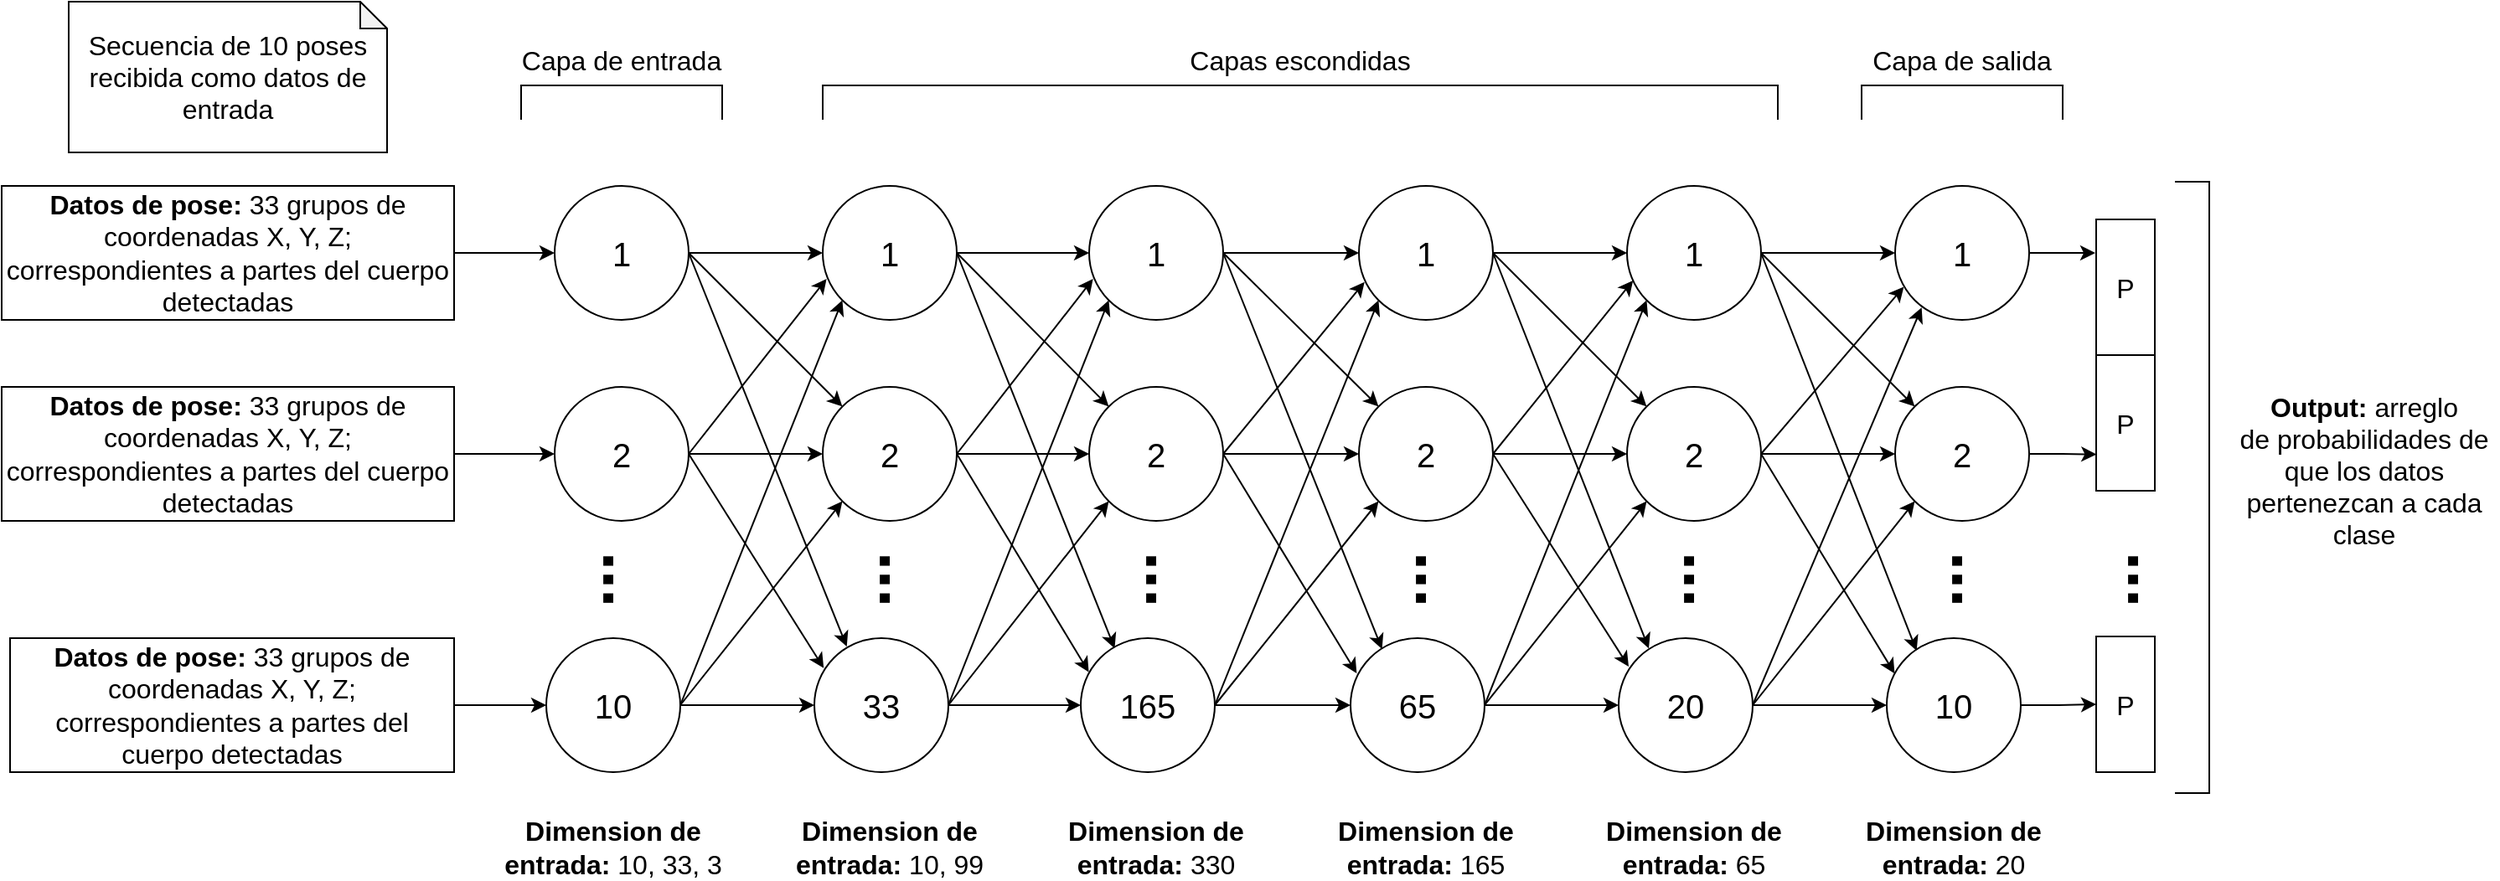 <mxfile version="21.6.2" type="device">
  <diagram name="Page-1" id="WB5qCOamn7baozvBDmfF">
    <mxGraphModel dx="2543" dy="1066" grid="1" gridSize="10" guides="1" tooltips="1" connect="1" arrows="1" fold="1" page="1" pageScale="1" pageWidth="850" pageHeight="1100" math="0" shadow="0">
      <root>
        <mxCell id="0" />
        <mxCell id="1" parent="0" />
        <mxCell id="oDgGaOkI5DZvR1JR4_Xj-66" style="rounded=0;orthogonalLoop=1;jettySize=auto;html=1;exitX=1;exitY=0.5;exitDx=0;exitDy=0;" edge="1" parent="1" source="PP41-zK5egdUzK_1vPsf-1" target="oDgGaOkI5DZvR1JR4_Xj-16">
          <mxGeometry relative="1" as="geometry" />
        </mxCell>
        <mxCell id="oDgGaOkI5DZvR1JR4_Xj-67" style="rounded=0;orthogonalLoop=1;jettySize=auto;html=1;exitX=1;exitY=0.5;exitDx=0;exitDy=0;entryX=0;entryY=0;entryDx=0;entryDy=0;" edge="1" parent="1" source="PP41-zK5egdUzK_1vPsf-1" target="oDgGaOkI5DZvR1JR4_Xj-17">
          <mxGeometry relative="1" as="geometry" />
        </mxCell>
        <mxCell id="oDgGaOkI5DZvR1JR4_Xj-69" style="rounded=0;orthogonalLoop=1;jettySize=auto;html=1;exitX=1;exitY=0.5;exitDx=0;exitDy=0;entryX=0.242;entryY=0.063;entryDx=0;entryDy=0;entryPerimeter=0;" edge="1" parent="1" source="PP41-zK5egdUzK_1vPsf-1" target="oDgGaOkI5DZvR1JR4_Xj-19">
          <mxGeometry relative="1" as="geometry" />
        </mxCell>
        <mxCell id="PP41-zK5egdUzK_1vPsf-1" value="1" style="ellipse;whiteSpace=wrap;html=1;aspect=fixed;fontSize=20;" parent="1" vertex="1">
          <mxGeometry x="160" y="120" width="80" height="80" as="geometry" />
        </mxCell>
        <mxCell id="oDgGaOkI5DZvR1JR4_Xj-70" style="rounded=0;orthogonalLoop=1;jettySize=auto;html=1;exitX=1;exitY=0.5;exitDx=0;exitDy=0;entryX=0.029;entryY=0.693;entryDx=0;entryDy=0;entryPerimeter=0;" edge="1" parent="1" source="PP41-zK5egdUzK_1vPsf-2" target="oDgGaOkI5DZvR1JR4_Xj-16">
          <mxGeometry relative="1" as="geometry" />
        </mxCell>
        <mxCell id="oDgGaOkI5DZvR1JR4_Xj-71" style="edgeStyle=orthogonalEdgeStyle;rounded=0;orthogonalLoop=1;jettySize=auto;html=1;exitX=1;exitY=0.5;exitDx=0;exitDy=0;entryX=0;entryY=0.5;entryDx=0;entryDy=0;" edge="1" parent="1" source="PP41-zK5egdUzK_1vPsf-2" target="oDgGaOkI5DZvR1JR4_Xj-17">
          <mxGeometry relative="1" as="geometry" />
        </mxCell>
        <mxCell id="oDgGaOkI5DZvR1JR4_Xj-73" style="rounded=0;orthogonalLoop=1;jettySize=auto;html=1;exitX=1;exitY=0.5;exitDx=0;exitDy=0;entryX=0.07;entryY=0.224;entryDx=0;entryDy=0;entryPerimeter=0;" edge="1" parent="1" source="PP41-zK5egdUzK_1vPsf-2" target="oDgGaOkI5DZvR1JR4_Xj-19">
          <mxGeometry relative="1" as="geometry" />
        </mxCell>
        <mxCell id="PP41-zK5egdUzK_1vPsf-2" value="2" style="ellipse;whiteSpace=wrap;html=1;aspect=fixed;fontSize=20;" parent="1" vertex="1">
          <mxGeometry x="160" y="240" width="80" height="80" as="geometry" />
        </mxCell>
        <mxCell id="oDgGaOkI5DZvR1JR4_Xj-75" style="edgeStyle=orthogonalEdgeStyle;rounded=0;orthogonalLoop=1;jettySize=auto;html=1;exitX=1;exitY=0.5;exitDx=0;exitDy=0;entryX=0;entryY=0.5;entryDx=0;entryDy=0;" edge="1" parent="1" source="PP41-zK5egdUzK_1vPsf-4" target="oDgGaOkI5DZvR1JR4_Xj-19">
          <mxGeometry relative="1" as="geometry" />
        </mxCell>
        <mxCell id="oDgGaOkI5DZvR1JR4_Xj-79" style="rounded=0;orthogonalLoop=1;jettySize=auto;html=1;exitX=1;exitY=0.5;exitDx=0;exitDy=0;entryX=0;entryY=1;entryDx=0;entryDy=0;" edge="1" parent="1" source="PP41-zK5egdUzK_1vPsf-4" target="oDgGaOkI5DZvR1JR4_Xj-16">
          <mxGeometry relative="1" as="geometry" />
        </mxCell>
        <mxCell id="oDgGaOkI5DZvR1JR4_Xj-80" style="rounded=0;orthogonalLoop=1;jettySize=auto;html=1;exitX=1;exitY=0.5;exitDx=0;exitDy=0;entryX=0;entryY=1;entryDx=0;entryDy=0;" edge="1" parent="1" source="PP41-zK5egdUzK_1vPsf-4" target="oDgGaOkI5DZvR1JR4_Xj-17">
          <mxGeometry relative="1" as="geometry" />
        </mxCell>
        <mxCell id="PP41-zK5egdUzK_1vPsf-4" value="10" style="ellipse;whiteSpace=wrap;html=1;aspect=fixed;fontSize=20;" parent="1" vertex="1">
          <mxGeometry x="155" y="390" width="80" height="80" as="geometry" />
        </mxCell>
        <mxCell id="PP41-zK5egdUzK_1vPsf-5" value="..." style="text;html=1;strokeColor=none;fillColor=none;align=center;verticalAlign=middle;whiteSpace=wrap;rounded=0;fontSize=40;fontStyle=1;horizontal=0;" parent="1" vertex="1">
          <mxGeometry x="155" y="340" width="50" height="30" as="geometry" />
        </mxCell>
        <mxCell id="oDgGaOkI5DZvR1JR4_Xj-1" value="" style="shape=partialRectangle;whiteSpace=wrap;html=1;bottom=1;right=1;left=1;top=0;fillColor=none;routingCenterX=-0.5;rotation=-180;" vertex="1" parent="1">
          <mxGeometry x="140" y="60" width="120" height="20" as="geometry" />
        </mxCell>
        <mxCell id="oDgGaOkI5DZvR1JR4_Xj-3" value="&lt;font style=&quot;font-size: 16px;&quot;&gt;Capa de entrada&lt;/font&gt;" style="text;html=1;strokeColor=none;fillColor=none;align=center;verticalAlign=middle;whiteSpace=wrap;rounded=0;" vertex="1" parent="1">
          <mxGeometry x="130" y="30" width="140" height="30" as="geometry" />
        </mxCell>
        <mxCell id="oDgGaOkI5DZvR1JR4_Xj-4" value="" style="shape=partialRectangle;whiteSpace=wrap;html=1;bottom=1;right=1;left=1;top=0;fillColor=none;routingCenterX=-0.5;rotation=-180;" vertex="1" parent="1">
          <mxGeometry x="320" y="60" width="570" height="20" as="geometry" />
        </mxCell>
        <mxCell id="oDgGaOkI5DZvR1JR4_Xj-5" value="&lt;font style=&quot;font-size: 16px;&quot;&gt;Capas escondidas&lt;/font&gt;" style="text;html=1;strokeColor=none;fillColor=none;align=center;verticalAlign=middle;whiteSpace=wrap;rounded=0;" vertex="1" parent="1">
          <mxGeometry x="535" y="30" width="140" height="30" as="geometry" />
        </mxCell>
        <mxCell id="oDgGaOkI5DZvR1JR4_Xj-7" style="edgeStyle=orthogonalEdgeStyle;rounded=0;orthogonalLoop=1;jettySize=auto;html=1;exitX=1;exitY=0.5;exitDx=0;exitDy=0;entryX=0;entryY=0.5;entryDx=0;entryDy=0;" edge="1" parent="1" source="oDgGaOkI5DZvR1JR4_Xj-6" target="PP41-zK5egdUzK_1vPsf-1">
          <mxGeometry relative="1" as="geometry" />
        </mxCell>
        <mxCell id="oDgGaOkI5DZvR1JR4_Xj-6" value="&lt;b style=&quot;font-size: 16px;&quot;&gt;Datos de pose:&lt;/b&gt; 33 grupos de coordenadas X, Y, Z; correspondientes a partes del cuerpo detectadas" style="rounded=0;whiteSpace=wrap;html=1;fontSize=16;" vertex="1" parent="1">
          <mxGeometry x="-170" y="120" width="270" height="80" as="geometry" />
        </mxCell>
        <mxCell id="oDgGaOkI5DZvR1JR4_Xj-11" style="edgeStyle=orthogonalEdgeStyle;rounded=0;orthogonalLoop=1;jettySize=auto;html=1;exitX=1;exitY=0.5;exitDx=0;exitDy=0;entryX=0;entryY=0.5;entryDx=0;entryDy=0;" edge="1" parent="1" source="oDgGaOkI5DZvR1JR4_Xj-8" target="PP41-zK5egdUzK_1vPsf-2">
          <mxGeometry relative="1" as="geometry" />
        </mxCell>
        <mxCell id="oDgGaOkI5DZvR1JR4_Xj-8" value="&lt;b style=&quot;font-size: 16px;&quot;&gt;Datos de pose:&lt;/b&gt; 33 grupos de coordenadas X, Y, Z; correspondientes a partes del cuerpo detectadas" style="rounded=0;whiteSpace=wrap;html=1;fontSize=16;" vertex="1" parent="1">
          <mxGeometry x="-170" y="240" width="270" height="80" as="geometry" />
        </mxCell>
        <mxCell id="oDgGaOkI5DZvR1JR4_Xj-13" style="edgeStyle=orthogonalEdgeStyle;rounded=0;orthogonalLoop=1;jettySize=auto;html=1;exitX=1;exitY=0.5;exitDx=0;exitDy=0;entryX=0;entryY=0.5;entryDx=0;entryDy=0;" edge="1" parent="1" source="oDgGaOkI5DZvR1JR4_Xj-10" target="PP41-zK5egdUzK_1vPsf-4">
          <mxGeometry relative="1" as="geometry" />
        </mxCell>
        <mxCell id="oDgGaOkI5DZvR1JR4_Xj-10" value="&lt;b style=&quot;font-size: 16px;&quot;&gt;Datos de pose:&lt;/b&gt; 33 grupos de coordenadas X, Y, Z; correspondientes a partes del cuerpo detectadas" style="rounded=0;whiteSpace=wrap;html=1;fontSize=16;" vertex="1" parent="1">
          <mxGeometry x="-165" y="390" width="265" height="80" as="geometry" />
        </mxCell>
        <mxCell id="oDgGaOkI5DZvR1JR4_Xj-15" value="Secuencia de 10 poses recibida como datos de entrada" style="shape=note;whiteSpace=wrap;html=1;backgroundOutline=1;darkOpacity=0.05;size=16;fontSize=16;" vertex="1" parent="1">
          <mxGeometry x="-130" y="10" width="190" height="90" as="geometry" />
        </mxCell>
        <mxCell id="oDgGaOkI5DZvR1JR4_Xj-81" style="edgeStyle=orthogonalEdgeStyle;rounded=0;orthogonalLoop=1;jettySize=auto;html=1;exitX=1;exitY=0.5;exitDx=0;exitDy=0;" edge="1" parent="1" source="oDgGaOkI5DZvR1JR4_Xj-16" target="oDgGaOkI5DZvR1JR4_Xj-33">
          <mxGeometry relative="1" as="geometry" />
        </mxCell>
        <mxCell id="oDgGaOkI5DZvR1JR4_Xj-93" style="rounded=0;orthogonalLoop=1;jettySize=auto;html=1;exitX=1;exitY=0.5;exitDx=0;exitDy=0;entryX=0;entryY=0;entryDx=0;entryDy=0;" edge="1" parent="1" source="oDgGaOkI5DZvR1JR4_Xj-16" target="oDgGaOkI5DZvR1JR4_Xj-34">
          <mxGeometry relative="1" as="geometry" />
        </mxCell>
        <mxCell id="oDgGaOkI5DZvR1JR4_Xj-94" style="rounded=0;orthogonalLoop=1;jettySize=auto;html=1;exitX=1;exitY=0.5;exitDx=0;exitDy=0;entryX=0.253;entryY=0.077;entryDx=0;entryDy=0;entryPerimeter=0;" edge="1" parent="1" source="oDgGaOkI5DZvR1JR4_Xj-16" target="oDgGaOkI5DZvR1JR4_Xj-36">
          <mxGeometry relative="1" as="geometry" />
        </mxCell>
        <mxCell id="oDgGaOkI5DZvR1JR4_Xj-16" value="1" style="ellipse;whiteSpace=wrap;html=1;aspect=fixed;fontSize=20;" vertex="1" parent="1">
          <mxGeometry x="320" y="120" width="80" height="80" as="geometry" />
        </mxCell>
        <mxCell id="oDgGaOkI5DZvR1JR4_Xj-82" style="edgeStyle=orthogonalEdgeStyle;rounded=0;orthogonalLoop=1;jettySize=auto;html=1;exitX=1;exitY=0.5;exitDx=0;exitDy=0;entryX=0;entryY=0.5;entryDx=0;entryDy=0;" edge="1" parent="1" source="oDgGaOkI5DZvR1JR4_Xj-17" target="oDgGaOkI5DZvR1JR4_Xj-34">
          <mxGeometry relative="1" as="geometry" />
        </mxCell>
        <mxCell id="oDgGaOkI5DZvR1JR4_Xj-95" style="rounded=0;orthogonalLoop=1;jettySize=auto;html=1;exitX=1;exitY=0.5;exitDx=0;exitDy=0;entryX=0.029;entryY=0.694;entryDx=0;entryDy=0;entryPerimeter=0;" edge="1" parent="1" source="oDgGaOkI5DZvR1JR4_Xj-17" target="oDgGaOkI5DZvR1JR4_Xj-33">
          <mxGeometry relative="1" as="geometry" />
        </mxCell>
        <mxCell id="oDgGaOkI5DZvR1JR4_Xj-96" style="rounded=0;orthogonalLoop=1;jettySize=auto;html=1;exitX=1;exitY=0.5;exitDx=0;exitDy=0;entryX=0.06;entryY=0.254;entryDx=0;entryDy=0;entryPerimeter=0;" edge="1" parent="1" source="oDgGaOkI5DZvR1JR4_Xj-17" target="oDgGaOkI5DZvR1JR4_Xj-36">
          <mxGeometry relative="1" as="geometry" />
        </mxCell>
        <mxCell id="oDgGaOkI5DZvR1JR4_Xj-17" value="2" style="ellipse;whiteSpace=wrap;html=1;aspect=fixed;fontSize=20;" vertex="1" parent="1">
          <mxGeometry x="320" y="240" width="80" height="80" as="geometry" />
        </mxCell>
        <mxCell id="oDgGaOkI5DZvR1JR4_Xj-83" style="edgeStyle=orthogonalEdgeStyle;rounded=0;orthogonalLoop=1;jettySize=auto;html=1;exitX=1;exitY=0.5;exitDx=0;exitDy=0;entryX=0;entryY=0.5;entryDx=0;entryDy=0;" edge="1" parent="1" source="oDgGaOkI5DZvR1JR4_Xj-19" target="oDgGaOkI5DZvR1JR4_Xj-36">
          <mxGeometry relative="1" as="geometry" />
        </mxCell>
        <mxCell id="oDgGaOkI5DZvR1JR4_Xj-97" style="rounded=0;orthogonalLoop=1;jettySize=auto;html=1;exitX=1;exitY=0.5;exitDx=0;exitDy=0;entryX=0;entryY=1;entryDx=0;entryDy=0;" edge="1" parent="1" source="oDgGaOkI5DZvR1JR4_Xj-19" target="oDgGaOkI5DZvR1JR4_Xj-33">
          <mxGeometry relative="1" as="geometry" />
        </mxCell>
        <mxCell id="oDgGaOkI5DZvR1JR4_Xj-98" style="rounded=0;orthogonalLoop=1;jettySize=auto;html=1;exitX=1;exitY=0.5;exitDx=0;exitDy=0;entryX=0;entryY=1;entryDx=0;entryDy=0;" edge="1" parent="1" source="oDgGaOkI5DZvR1JR4_Xj-19" target="oDgGaOkI5DZvR1JR4_Xj-34">
          <mxGeometry relative="1" as="geometry" />
        </mxCell>
        <mxCell id="oDgGaOkI5DZvR1JR4_Xj-19" value="33" style="ellipse;whiteSpace=wrap;html=1;aspect=fixed;fontSize=20;" vertex="1" parent="1">
          <mxGeometry x="315" y="390" width="80" height="80" as="geometry" />
        </mxCell>
        <mxCell id="oDgGaOkI5DZvR1JR4_Xj-20" value="..." style="text;html=1;strokeColor=none;fillColor=none;align=center;verticalAlign=middle;whiteSpace=wrap;rounded=0;fontSize=40;fontStyle=1;horizontal=0;" vertex="1" parent="1">
          <mxGeometry x="320" y="340" width="50" height="30" as="geometry" />
        </mxCell>
        <mxCell id="oDgGaOkI5DZvR1JR4_Xj-21" value="&lt;font style=&quot;font-size: 16px;&quot;&gt;&lt;b&gt;Dimension de entrada: &lt;/b&gt;10, 33, 3&lt;/font&gt;" style="text;html=1;strokeColor=none;fillColor=none;align=center;verticalAlign=middle;whiteSpace=wrap;rounded=0;" vertex="1" parent="1">
          <mxGeometry x="125" y="500" width="140" height="30" as="geometry" />
        </mxCell>
        <mxCell id="oDgGaOkI5DZvR1JR4_Xj-22" value="&lt;font style=&quot;font-size: 16px;&quot;&gt;&lt;b&gt;Dimension de entrada: &lt;/b&gt;10, 99&lt;/font&gt;" style="text;html=1;strokeColor=none;fillColor=none;align=center;verticalAlign=middle;whiteSpace=wrap;rounded=0;" vertex="1" parent="1">
          <mxGeometry x="290" y="500" width="140" height="30" as="geometry" />
        </mxCell>
        <mxCell id="oDgGaOkI5DZvR1JR4_Xj-84" style="edgeStyle=orthogonalEdgeStyle;rounded=0;orthogonalLoop=1;jettySize=auto;html=1;exitX=1;exitY=0.5;exitDx=0;exitDy=0;entryX=0;entryY=0.5;entryDx=0;entryDy=0;" edge="1" parent="1" source="oDgGaOkI5DZvR1JR4_Xj-33" target="oDgGaOkI5DZvR1JR4_Xj-39">
          <mxGeometry relative="1" as="geometry" />
        </mxCell>
        <mxCell id="oDgGaOkI5DZvR1JR4_Xj-99" style="rounded=0;orthogonalLoop=1;jettySize=auto;html=1;exitX=1;exitY=0.5;exitDx=0;exitDy=0;entryX=0;entryY=0;entryDx=0;entryDy=0;" edge="1" parent="1" source="oDgGaOkI5DZvR1JR4_Xj-33" target="oDgGaOkI5DZvR1JR4_Xj-40">
          <mxGeometry relative="1" as="geometry" />
        </mxCell>
        <mxCell id="oDgGaOkI5DZvR1JR4_Xj-102" style="rounded=0;orthogonalLoop=1;jettySize=auto;html=1;exitX=1;exitY=0.5;exitDx=0;exitDy=0;entryX=0.235;entryY=0.081;entryDx=0;entryDy=0;entryPerimeter=0;" edge="1" parent="1" source="oDgGaOkI5DZvR1JR4_Xj-33" target="oDgGaOkI5DZvR1JR4_Xj-42">
          <mxGeometry relative="1" as="geometry" />
        </mxCell>
        <mxCell id="oDgGaOkI5DZvR1JR4_Xj-33" value="1" style="ellipse;whiteSpace=wrap;html=1;aspect=fixed;fontSize=20;" vertex="1" parent="1">
          <mxGeometry x="479" y="120" width="80" height="80" as="geometry" />
        </mxCell>
        <mxCell id="oDgGaOkI5DZvR1JR4_Xj-85" style="edgeStyle=orthogonalEdgeStyle;rounded=0;orthogonalLoop=1;jettySize=auto;html=1;exitX=1;exitY=0.5;exitDx=0;exitDy=0;entryX=0;entryY=0.5;entryDx=0;entryDy=0;" edge="1" parent="1" source="oDgGaOkI5DZvR1JR4_Xj-34" target="oDgGaOkI5DZvR1JR4_Xj-40">
          <mxGeometry relative="1" as="geometry" />
        </mxCell>
        <mxCell id="oDgGaOkI5DZvR1JR4_Xj-100" style="rounded=0;orthogonalLoop=1;jettySize=auto;html=1;exitX=1;exitY=0.5;exitDx=0;exitDy=0;entryX=0.042;entryY=0.717;entryDx=0;entryDy=0;entryPerimeter=0;" edge="1" parent="1" source="oDgGaOkI5DZvR1JR4_Xj-34" target="oDgGaOkI5DZvR1JR4_Xj-39">
          <mxGeometry relative="1" as="geometry" />
        </mxCell>
        <mxCell id="oDgGaOkI5DZvR1JR4_Xj-103" style="rounded=0;orthogonalLoop=1;jettySize=auto;html=1;exitX=1;exitY=0.5;exitDx=0;exitDy=0;entryX=0.046;entryY=0.263;entryDx=0;entryDy=0;entryPerimeter=0;" edge="1" parent="1" source="oDgGaOkI5DZvR1JR4_Xj-34" target="oDgGaOkI5DZvR1JR4_Xj-42">
          <mxGeometry relative="1" as="geometry" />
        </mxCell>
        <mxCell id="oDgGaOkI5DZvR1JR4_Xj-34" value="2" style="ellipse;whiteSpace=wrap;html=1;aspect=fixed;fontSize=20;" vertex="1" parent="1">
          <mxGeometry x="479" y="240" width="80" height="80" as="geometry" />
        </mxCell>
        <mxCell id="oDgGaOkI5DZvR1JR4_Xj-86" style="edgeStyle=orthogonalEdgeStyle;rounded=0;orthogonalLoop=1;jettySize=auto;html=1;exitX=1;exitY=0.5;exitDx=0;exitDy=0;entryX=0;entryY=0.5;entryDx=0;entryDy=0;" edge="1" parent="1" source="oDgGaOkI5DZvR1JR4_Xj-36" target="oDgGaOkI5DZvR1JR4_Xj-42">
          <mxGeometry relative="1" as="geometry" />
        </mxCell>
        <mxCell id="oDgGaOkI5DZvR1JR4_Xj-104" style="rounded=0;orthogonalLoop=1;jettySize=auto;html=1;exitX=1;exitY=0.5;exitDx=0;exitDy=0;entryX=0;entryY=1;entryDx=0;entryDy=0;" edge="1" parent="1" source="oDgGaOkI5DZvR1JR4_Xj-36" target="oDgGaOkI5DZvR1JR4_Xj-39">
          <mxGeometry relative="1" as="geometry" />
        </mxCell>
        <mxCell id="oDgGaOkI5DZvR1JR4_Xj-105" style="rounded=0;orthogonalLoop=1;jettySize=auto;html=1;exitX=1;exitY=0.5;exitDx=0;exitDy=0;entryX=0;entryY=1;entryDx=0;entryDy=0;" edge="1" parent="1" source="oDgGaOkI5DZvR1JR4_Xj-36" target="oDgGaOkI5DZvR1JR4_Xj-40">
          <mxGeometry relative="1" as="geometry" />
        </mxCell>
        <mxCell id="oDgGaOkI5DZvR1JR4_Xj-36" value="165" style="ellipse;whiteSpace=wrap;html=1;aspect=fixed;fontSize=20;" vertex="1" parent="1">
          <mxGeometry x="474" y="390" width="80" height="80" as="geometry" />
        </mxCell>
        <mxCell id="oDgGaOkI5DZvR1JR4_Xj-37" value="..." style="text;html=1;strokeColor=none;fillColor=none;align=center;verticalAlign=middle;whiteSpace=wrap;rounded=0;fontSize=40;fontStyle=1;horizontal=0;" vertex="1" parent="1">
          <mxGeometry x="479" y="340" width="50" height="30" as="geometry" />
        </mxCell>
        <mxCell id="oDgGaOkI5DZvR1JR4_Xj-38" value="&lt;font style=&quot;font-size: 16px;&quot;&gt;&lt;b&gt;Dimension de entrada: &lt;/b&gt;330&lt;/font&gt;" style="text;html=1;strokeColor=none;fillColor=none;align=center;verticalAlign=middle;whiteSpace=wrap;rounded=0;" vertex="1" parent="1">
          <mxGeometry x="449" y="500" width="140" height="30" as="geometry" />
        </mxCell>
        <mxCell id="oDgGaOkI5DZvR1JR4_Xj-87" style="edgeStyle=orthogonalEdgeStyle;rounded=0;orthogonalLoop=1;jettySize=auto;html=1;exitX=1;exitY=0.5;exitDx=0;exitDy=0;entryX=0;entryY=0.5;entryDx=0;entryDy=0;" edge="1" parent="1" source="oDgGaOkI5DZvR1JR4_Xj-39" target="oDgGaOkI5DZvR1JR4_Xj-45">
          <mxGeometry relative="1" as="geometry" />
        </mxCell>
        <mxCell id="oDgGaOkI5DZvR1JR4_Xj-106" style="rounded=0;orthogonalLoop=1;jettySize=auto;html=1;exitX=1;exitY=0.5;exitDx=0;exitDy=0;entryX=0;entryY=0;entryDx=0;entryDy=0;" edge="1" parent="1" source="oDgGaOkI5DZvR1JR4_Xj-39" target="oDgGaOkI5DZvR1JR4_Xj-46">
          <mxGeometry relative="1" as="geometry" />
        </mxCell>
        <mxCell id="oDgGaOkI5DZvR1JR4_Xj-109" style="rounded=0;orthogonalLoop=1;jettySize=auto;html=1;exitX=1;exitY=0.5;exitDx=0;exitDy=0;entryX=0.225;entryY=0.077;entryDx=0;entryDy=0;entryPerimeter=0;" edge="1" parent="1" source="oDgGaOkI5DZvR1JR4_Xj-39" target="oDgGaOkI5DZvR1JR4_Xj-48">
          <mxGeometry relative="1" as="geometry" />
        </mxCell>
        <mxCell id="oDgGaOkI5DZvR1JR4_Xj-39" value="1" style="ellipse;whiteSpace=wrap;html=1;aspect=fixed;fontSize=20;" vertex="1" parent="1">
          <mxGeometry x="640" y="120" width="80" height="80" as="geometry" />
        </mxCell>
        <mxCell id="oDgGaOkI5DZvR1JR4_Xj-88" style="edgeStyle=orthogonalEdgeStyle;rounded=0;orthogonalLoop=1;jettySize=auto;html=1;exitX=1;exitY=0.5;exitDx=0;exitDy=0;entryX=0;entryY=0.5;entryDx=0;entryDy=0;" edge="1" parent="1" source="oDgGaOkI5DZvR1JR4_Xj-40" target="oDgGaOkI5DZvR1JR4_Xj-46">
          <mxGeometry relative="1" as="geometry" />
        </mxCell>
        <mxCell id="oDgGaOkI5DZvR1JR4_Xj-107" style="rounded=0;orthogonalLoop=1;jettySize=auto;html=1;exitX=1;exitY=0.5;exitDx=0;exitDy=0;entryX=0.045;entryY=0.706;entryDx=0;entryDy=0;entryPerimeter=0;" edge="1" parent="1" source="oDgGaOkI5DZvR1JR4_Xj-40" target="oDgGaOkI5DZvR1JR4_Xj-45">
          <mxGeometry relative="1" as="geometry" />
        </mxCell>
        <mxCell id="oDgGaOkI5DZvR1JR4_Xj-110" style="rounded=0;orthogonalLoop=1;jettySize=auto;html=1;exitX=1;exitY=0.5;exitDx=0;exitDy=0;entryX=0.075;entryY=0.213;entryDx=0;entryDy=0;entryPerimeter=0;" edge="1" parent="1" source="oDgGaOkI5DZvR1JR4_Xj-40" target="oDgGaOkI5DZvR1JR4_Xj-48">
          <mxGeometry relative="1" as="geometry" />
        </mxCell>
        <mxCell id="oDgGaOkI5DZvR1JR4_Xj-40" value="2" style="ellipse;whiteSpace=wrap;html=1;aspect=fixed;fontSize=20;" vertex="1" parent="1">
          <mxGeometry x="640" y="240" width="80" height="80" as="geometry" />
        </mxCell>
        <mxCell id="oDgGaOkI5DZvR1JR4_Xj-89" style="edgeStyle=orthogonalEdgeStyle;rounded=0;orthogonalLoop=1;jettySize=auto;html=1;exitX=1;exitY=0.5;exitDx=0;exitDy=0;entryX=0;entryY=0.5;entryDx=0;entryDy=0;" edge="1" parent="1" source="oDgGaOkI5DZvR1JR4_Xj-42" target="oDgGaOkI5DZvR1JR4_Xj-48">
          <mxGeometry relative="1" as="geometry" />
        </mxCell>
        <mxCell id="oDgGaOkI5DZvR1JR4_Xj-111" style="rounded=0;orthogonalLoop=1;jettySize=auto;html=1;exitX=1;exitY=0.5;exitDx=0;exitDy=0;entryX=0;entryY=1;entryDx=0;entryDy=0;" edge="1" parent="1" source="oDgGaOkI5DZvR1JR4_Xj-42" target="oDgGaOkI5DZvR1JR4_Xj-45">
          <mxGeometry relative="1" as="geometry" />
        </mxCell>
        <mxCell id="oDgGaOkI5DZvR1JR4_Xj-112" style="rounded=0;orthogonalLoop=1;jettySize=auto;html=1;exitX=1;exitY=0.5;exitDx=0;exitDy=0;entryX=0;entryY=1;entryDx=0;entryDy=0;" edge="1" parent="1" source="oDgGaOkI5DZvR1JR4_Xj-42" target="oDgGaOkI5DZvR1JR4_Xj-46">
          <mxGeometry relative="1" as="geometry" />
        </mxCell>
        <mxCell id="oDgGaOkI5DZvR1JR4_Xj-42" value="65" style="ellipse;whiteSpace=wrap;html=1;aspect=fixed;fontSize=20;" vertex="1" parent="1">
          <mxGeometry x="635" y="390" width="80" height="80" as="geometry" />
        </mxCell>
        <mxCell id="oDgGaOkI5DZvR1JR4_Xj-43" value="..." style="text;html=1;strokeColor=none;fillColor=none;align=center;verticalAlign=middle;whiteSpace=wrap;rounded=0;fontSize=40;fontStyle=1;horizontal=0;" vertex="1" parent="1">
          <mxGeometry x="640" y="340" width="50" height="30" as="geometry" />
        </mxCell>
        <mxCell id="oDgGaOkI5DZvR1JR4_Xj-44" value="&lt;font style=&quot;font-size: 16px;&quot;&gt;&lt;b&gt;Dimension de entrada:&lt;/b&gt;&amp;nbsp;165&lt;/font&gt;" style="text;html=1;strokeColor=none;fillColor=none;align=center;verticalAlign=middle;whiteSpace=wrap;rounded=0;" vertex="1" parent="1">
          <mxGeometry x="610" y="500" width="140" height="30" as="geometry" />
        </mxCell>
        <mxCell id="oDgGaOkI5DZvR1JR4_Xj-90" style="edgeStyle=orthogonalEdgeStyle;rounded=0;orthogonalLoop=1;jettySize=auto;html=1;exitX=1;exitY=0.5;exitDx=0;exitDy=0;entryX=0;entryY=0.5;entryDx=0;entryDy=0;" edge="1" parent="1" source="oDgGaOkI5DZvR1JR4_Xj-45" target="oDgGaOkI5DZvR1JR4_Xj-52">
          <mxGeometry relative="1" as="geometry" />
        </mxCell>
        <mxCell id="oDgGaOkI5DZvR1JR4_Xj-113" style="rounded=0;orthogonalLoop=1;jettySize=auto;html=1;exitX=1;exitY=0.5;exitDx=0;exitDy=0;entryX=0;entryY=0;entryDx=0;entryDy=0;" edge="1" parent="1" source="oDgGaOkI5DZvR1JR4_Xj-45" target="oDgGaOkI5DZvR1JR4_Xj-57">
          <mxGeometry relative="1" as="geometry" />
        </mxCell>
        <mxCell id="oDgGaOkI5DZvR1JR4_Xj-114" style="rounded=0;orthogonalLoop=1;jettySize=auto;html=1;exitX=1;exitY=0.5;exitDx=0;exitDy=0;entryX=0.223;entryY=0.095;entryDx=0;entryDy=0;entryPerimeter=0;" edge="1" parent="1" source="oDgGaOkI5DZvR1JR4_Xj-45" target="oDgGaOkI5DZvR1JR4_Xj-59">
          <mxGeometry relative="1" as="geometry" />
        </mxCell>
        <mxCell id="oDgGaOkI5DZvR1JR4_Xj-45" value="1" style="ellipse;whiteSpace=wrap;html=1;aspect=fixed;fontSize=20;" vertex="1" parent="1">
          <mxGeometry x="800" y="120" width="80" height="80" as="geometry" />
        </mxCell>
        <mxCell id="oDgGaOkI5DZvR1JR4_Xj-91" style="edgeStyle=orthogonalEdgeStyle;rounded=0;orthogonalLoop=1;jettySize=auto;html=1;exitX=1;exitY=0.5;exitDx=0;exitDy=0;" edge="1" parent="1" source="oDgGaOkI5DZvR1JR4_Xj-46" target="oDgGaOkI5DZvR1JR4_Xj-57">
          <mxGeometry relative="1" as="geometry" />
        </mxCell>
        <mxCell id="oDgGaOkI5DZvR1JR4_Xj-116" style="rounded=0;orthogonalLoop=1;jettySize=auto;html=1;exitX=1;exitY=0.5;exitDx=0;exitDy=0;entryX=0.065;entryY=0.753;entryDx=0;entryDy=0;entryPerimeter=0;" edge="1" parent="1" source="oDgGaOkI5DZvR1JR4_Xj-46" target="oDgGaOkI5DZvR1JR4_Xj-52">
          <mxGeometry relative="1" as="geometry" />
        </mxCell>
        <mxCell id="oDgGaOkI5DZvR1JR4_Xj-117" style="rounded=0;orthogonalLoop=1;jettySize=auto;html=1;exitX=1;exitY=0.5;exitDx=0;exitDy=0;entryX=0.059;entryY=0.264;entryDx=0;entryDy=0;entryPerimeter=0;" edge="1" parent="1" source="oDgGaOkI5DZvR1JR4_Xj-46" target="oDgGaOkI5DZvR1JR4_Xj-59">
          <mxGeometry relative="1" as="geometry" />
        </mxCell>
        <mxCell id="oDgGaOkI5DZvR1JR4_Xj-46" value="2" style="ellipse;whiteSpace=wrap;html=1;aspect=fixed;fontSize=20;" vertex="1" parent="1">
          <mxGeometry x="800" y="240" width="80" height="80" as="geometry" />
        </mxCell>
        <mxCell id="oDgGaOkI5DZvR1JR4_Xj-92" style="edgeStyle=orthogonalEdgeStyle;rounded=0;orthogonalLoop=1;jettySize=auto;html=1;exitX=1;exitY=0.5;exitDx=0;exitDy=0;entryX=0;entryY=0.5;entryDx=0;entryDy=0;" edge="1" parent="1" source="oDgGaOkI5DZvR1JR4_Xj-48" target="oDgGaOkI5DZvR1JR4_Xj-59">
          <mxGeometry relative="1" as="geometry" />
        </mxCell>
        <mxCell id="oDgGaOkI5DZvR1JR4_Xj-118" style="rounded=0;orthogonalLoop=1;jettySize=auto;html=1;exitX=1;exitY=0.5;exitDx=0;exitDy=0;entryX=0.198;entryY=0.908;entryDx=0;entryDy=0;entryPerimeter=0;" edge="1" parent="1" source="oDgGaOkI5DZvR1JR4_Xj-48" target="oDgGaOkI5DZvR1JR4_Xj-52">
          <mxGeometry relative="1" as="geometry" />
        </mxCell>
        <mxCell id="oDgGaOkI5DZvR1JR4_Xj-119" style="rounded=0;orthogonalLoop=1;jettySize=auto;html=1;exitX=1;exitY=0.5;exitDx=0;exitDy=0;entryX=0;entryY=1;entryDx=0;entryDy=0;" edge="1" parent="1" source="oDgGaOkI5DZvR1JR4_Xj-48" target="oDgGaOkI5DZvR1JR4_Xj-57">
          <mxGeometry relative="1" as="geometry" />
        </mxCell>
        <mxCell id="oDgGaOkI5DZvR1JR4_Xj-48" value="20" style="ellipse;whiteSpace=wrap;html=1;aspect=fixed;fontSize=20;" vertex="1" parent="1">
          <mxGeometry x="795" y="390" width="80" height="80" as="geometry" />
        </mxCell>
        <mxCell id="oDgGaOkI5DZvR1JR4_Xj-49" value="..." style="text;html=1;strokeColor=none;fillColor=none;align=center;verticalAlign=middle;whiteSpace=wrap;rounded=0;fontSize=40;fontStyle=1;horizontal=0;" vertex="1" parent="1">
          <mxGeometry x="800" y="340" width="50" height="30" as="geometry" />
        </mxCell>
        <mxCell id="oDgGaOkI5DZvR1JR4_Xj-50" value="&lt;font style=&quot;font-size: 16px;&quot;&gt;&lt;b&gt;Dimension de entrada:&lt;/b&gt;&amp;nbsp;65&lt;/font&gt;" style="text;html=1;strokeColor=none;fillColor=none;align=center;verticalAlign=middle;whiteSpace=wrap;rounded=0;" vertex="1" parent="1">
          <mxGeometry x="770" y="500" width="140" height="30" as="geometry" />
        </mxCell>
        <mxCell id="oDgGaOkI5DZvR1JR4_Xj-176" style="edgeStyle=orthogonalEdgeStyle;rounded=0;orthogonalLoop=1;jettySize=auto;html=1;exitX=1;exitY=0.5;exitDx=0;exitDy=0;entryX=-0.015;entryY=0.25;entryDx=0;entryDy=0;entryPerimeter=0;" edge="1" parent="1" source="oDgGaOkI5DZvR1JR4_Xj-52" target="oDgGaOkI5DZvR1JR4_Xj-136">
          <mxGeometry relative="1" as="geometry" />
        </mxCell>
        <mxCell id="oDgGaOkI5DZvR1JR4_Xj-52" value="1" style="ellipse;whiteSpace=wrap;html=1;aspect=fixed;fontSize=20;" vertex="1" parent="1">
          <mxGeometry x="960" y="120" width="80" height="80" as="geometry" />
        </mxCell>
        <mxCell id="oDgGaOkI5DZvR1JR4_Xj-177" style="edgeStyle=orthogonalEdgeStyle;rounded=0;orthogonalLoop=1;jettySize=auto;html=1;exitX=1;exitY=0.5;exitDx=0;exitDy=0;entryX=0.004;entryY=0.732;entryDx=0;entryDy=0;entryPerimeter=0;" edge="1" parent="1" source="oDgGaOkI5DZvR1JR4_Xj-57" target="oDgGaOkI5DZvR1JR4_Xj-174">
          <mxGeometry relative="1" as="geometry" />
        </mxCell>
        <mxCell id="oDgGaOkI5DZvR1JR4_Xj-57" value="2" style="ellipse;whiteSpace=wrap;html=1;aspect=fixed;fontSize=20;" vertex="1" parent="1">
          <mxGeometry x="960" y="240" width="80" height="80" as="geometry" />
        </mxCell>
        <mxCell id="oDgGaOkI5DZvR1JR4_Xj-189" style="edgeStyle=orthogonalEdgeStyle;rounded=0;orthogonalLoop=1;jettySize=auto;html=1;exitX=1;exitY=0.5;exitDx=0;exitDy=0;entryX=0;entryY=0.5;entryDx=0;entryDy=0;" edge="1" parent="1" source="oDgGaOkI5DZvR1JR4_Xj-59" target="oDgGaOkI5DZvR1JR4_Xj-185">
          <mxGeometry relative="1" as="geometry" />
        </mxCell>
        <mxCell id="oDgGaOkI5DZvR1JR4_Xj-59" value="10" style="ellipse;whiteSpace=wrap;html=1;aspect=fixed;fontSize=20;" vertex="1" parent="1">
          <mxGeometry x="955" y="390" width="80" height="80" as="geometry" />
        </mxCell>
        <mxCell id="oDgGaOkI5DZvR1JR4_Xj-60" value="..." style="text;html=1;strokeColor=none;fillColor=none;align=center;verticalAlign=middle;whiteSpace=wrap;rounded=0;fontSize=40;fontStyle=1;horizontal=0;" vertex="1" parent="1">
          <mxGeometry x="960" y="340" width="50" height="30" as="geometry" />
        </mxCell>
        <mxCell id="oDgGaOkI5DZvR1JR4_Xj-61" value="&lt;font style=&quot;font-size: 16px;&quot;&gt;&lt;b&gt;Dimension de entrada:&lt;/b&gt;&amp;nbsp;20&lt;/font&gt;" style="text;html=1;strokeColor=none;fillColor=none;align=center;verticalAlign=middle;whiteSpace=wrap;rounded=0;" vertex="1" parent="1">
          <mxGeometry x="925" y="500" width="140" height="30" as="geometry" />
        </mxCell>
        <mxCell id="oDgGaOkI5DZvR1JR4_Xj-64" value="" style="shape=partialRectangle;whiteSpace=wrap;html=1;bottom=1;right=1;left=1;top=0;fillColor=none;routingCenterX=-0.5;rotation=-180;" vertex="1" parent="1">
          <mxGeometry x="940" y="60" width="120" height="20" as="geometry" />
        </mxCell>
        <mxCell id="oDgGaOkI5DZvR1JR4_Xj-65" value="&lt;font style=&quot;font-size: 16px;&quot;&gt;Capa de salida&lt;/font&gt;" style="text;html=1;strokeColor=none;fillColor=none;align=center;verticalAlign=middle;whiteSpace=wrap;rounded=0;" vertex="1" parent="1">
          <mxGeometry x="930" y="30" width="140" height="30" as="geometry" />
        </mxCell>
        <mxCell id="oDgGaOkI5DZvR1JR4_Xj-120" value="" style="shape=partialRectangle;whiteSpace=wrap;html=1;bottom=1;right=1;left=1;top=0;fillColor=none;routingCenterX=-0.5;rotation=-90;" vertex="1" parent="1">
          <mxGeometry x="955" y="290" width="365" height="20" as="geometry" />
        </mxCell>
        <mxCell id="oDgGaOkI5DZvR1JR4_Xj-121" value="&lt;font style=&quot;&quot;&gt;&lt;span style=&quot;font-size: 16px;&quot;&gt;Output:&lt;/span&gt;&lt;span style=&quot;font-size: 16px; font-weight: normal;&quot;&gt;&amp;nbsp;arreglo de&amp;nbsp;&lt;/span&gt;&lt;span style=&quot;font-size: 16px; font-weight: 400;&quot;&gt;probabilidades&lt;/span&gt;&lt;span style=&quot;font-size: 16px; font-weight: normal;&quot;&gt;&amp;nbsp;de que los datos pertenezcan a cada clase&lt;/span&gt;&lt;/font&gt;" style="text;html=1;strokeColor=none;fillColor=none;align=center;verticalAlign=middle;whiteSpace=wrap;rounded=0;fontStyle=1" vertex="1" parent="1">
          <mxGeometry x="1160" y="230" width="160" height="120" as="geometry" />
        </mxCell>
        <mxCell id="oDgGaOkI5DZvR1JR4_Xj-135" value="" style="shape=table;startSize=0;container=1;collapsible=0;childLayout=tableLayout;fontSize=16;columnLines=1;rowLines=1;swimlaneLine=1;" vertex="1" parent="1">
          <mxGeometry x="1080" y="140" width="35" height="162" as="geometry" />
        </mxCell>
        <mxCell id="oDgGaOkI5DZvR1JR4_Xj-136" value="" style="shape=tableRow;horizontal=0;startSize=0;swimlaneHead=0;swimlaneBody=0;strokeColor=inherit;top=0;left=0;bottom=0;right=0;collapsible=0;dropTarget=0;fillColor=none;points=[[0,0.5],[1,0.5]];portConstraint=eastwest;fontSize=16;" vertex="1" parent="oDgGaOkI5DZvR1JR4_Xj-135">
          <mxGeometry width="35" height="81" as="geometry" />
        </mxCell>
        <mxCell id="oDgGaOkI5DZvR1JR4_Xj-159" value="P" style="shape=partialRectangle;html=1;whiteSpace=wrap;connectable=0;strokeColor=inherit;overflow=hidden;fillColor=none;top=0;left=0;bottom=0;right=0;pointerEvents=1;fontSize=16;" vertex="1" parent="oDgGaOkI5DZvR1JR4_Xj-136">
          <mxGeometry width="35" height="81" as="geometry">
            <mxRectangle width="35" height="81" as="alternateBounds" />
          </mxGeometry>
        </mxCell>
        <mxCell id="oDgGaOkI5DZvR1JR4_Xj-174" style="shape=tableRow;horizontal=0;startSize=0;swimlaneHead=0;swimlaneBody=0;strokeColor=inherit;top=0;left=0;bottom=0;right=0;collapsible=0;dropTarget=0;fillColor=none;points=[[0,0.5],[1,0.5]];portConstraint=eastwest;fontSize=16;" vertex="1" parent="oDgGaOkI5DZvR1JR4_Xj-135">
          <mxGeometry y="81" width="35" height="81" as="geometry" />
        </mxCell>
        <mxCell id="oDgGaOkI5DZvR1JR4_Xj-175" value="P" style="shape=partialRectangle;html=1;whiteSpace=wrap;connectable=0;strokeColor=inherit;overflow=hidden;fillColor=none;top=0;left=0;bottom=0;right=0;pointerEvents=1;fontSize=16;" vertex="1" parent="oDgGaOkI5DZvR1JR4_Xj-174">
          <mxGeometry width="35" height="81" as="geometry">
            <mxRectangle width="35" height="81" as="alternateBounds" />
          </mxGeometry>
        </mxCell>
        <mxCell id="oDgGaOkI5DZvR1JR4_Xj-178" value="..." style="text;html=1;strokeColor=none;fillColor=none;align=center;verticalAlign=middle;whiteSpace=wrap;rounded=0;fontSize=40;fontStyle=1;horizontal=0;" vertex="1" parent="1">
          <mxGeometry x="1065" y="340" width="50" height="30" as="geometry" />
        </mxCell>
        <mxCell id="oDgGaOkI5DZvR1JR4_Xj-184" value="" style="shape=table;startSize=0;container=1;collapsible=0;childLayout=tableLayout;fontSize=16;columnLines=1;rowLines=1;swimlaneLine=1;" vertex="1" parent="1">
          <mxGeometry x="1080" y="389" width="35" height="81" as="geometry" />
        </mxCell>
        <mxCell id="oDgGaOkI5DZvR1JR4_Xj-185" value="" style="shape=tableRow;horizontal=0;startSize=0;swimlaneHead=0;swimlaneBody=0;strokeColor=inherit;top=0;left=0;bottom=0;right=0;collapsible=0;dropTarget=0;fillColor=none;points=[[0,0.5],[1,0.5]];portConstraint=eastwest;fontSize=16;" vertex="1" parent="oDgGaOkI5DZvR1JR4_Xj-184">
          <mxGeometry width="35" height="81" as="geometry" />
        </mxCell>
        <mxCell id="oDgGaOkI5DZvR1JR4_Xj-186" value="P" style="shape=partialRectangle;html=1;whiteSpace=wrap;connectable=0;strokeColor=inherit;overflow=hidden;fillColor=none;top=0;left=0;bottom=0;right=0;pointerEvents=1;fontSize=16;" vertex="1" parent="oDgGaOkI5DZvR1JR4_Xj-185">
          <mxGeometry width="35" height="81" as="geometry">
            <mxRectangle width="35" height="81" as="alternateBounds" />
          </mxGeometry>
        </mxCell>
      </root>
    </mxGraphModel>
  </diagram>
</mxfile>
